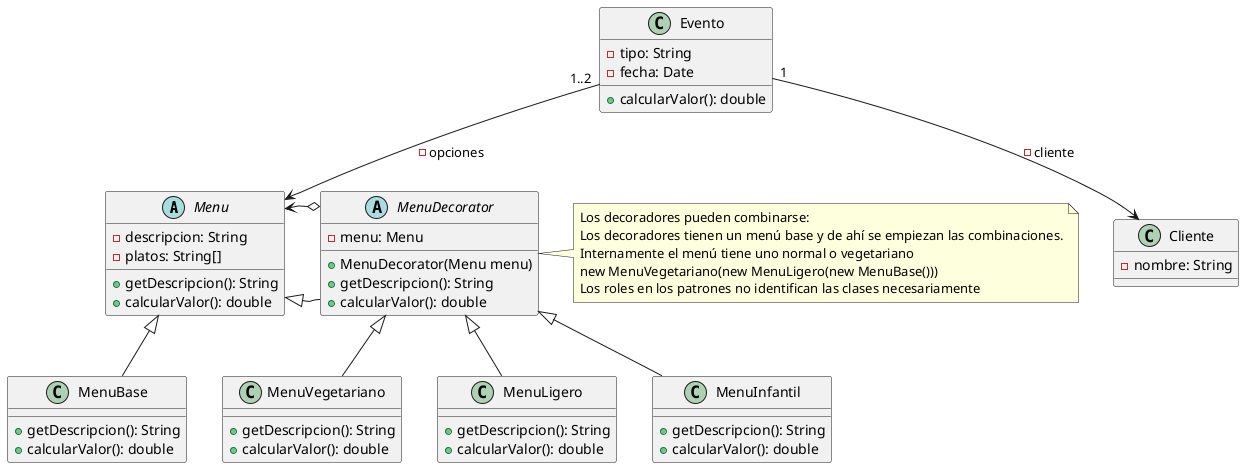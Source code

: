 @startuml
abstract class Menu {
    -descripcion: String
    -platos: String[]
    +getDescripcion(): String
    +calcularValor(): double
}

class MenuBase {
    +getDescripcion(): String
    +calcularValor(): double
}

abstract class MenuDecorator {
    -menu: Menu
    +MenuDecorator(Menu menu)
    +getDescripcion(): String
    +calcularValor(): double
}

class MenuVegetariano {
    +getDescripcion(): String
    +calcularValor(): double
}

class MenuLigero {
    +getDescripcion(): String
    +calcularValor(): double
}

class MenuInfantil {
    +getDescripcion(): String
    +calcularValor(): double
}

class Evento {
    -tipo: String
    -fecha: Date
    +calcularValor(): double
}

class Cliente {
    -nombre: String
}

Menu <|-- MenuBase
Menu <|-- MenuDecorator
MenuDecorator o-> Menu

MenuDecorator <|-- MenuVegetariano
MenuDecorator <|-- MenuLigero
MenuDecorator <|-- MenuInfantil

Evento "1..2" --> Menu : -opciones
Evento "1" --> Cliente : -cliente

note right of MenuDecorator
    Los decoradores pueden combinarse:
    Los decoradores tienen un menú base y de ahí se empiezan las combinaciones.
    Internamente el menú tiene uno normal o vegetariano
    new MenuVegetariano(new MenuLigero(new MenuBase()))
    Los roles en los patrones no identifican las clases necesariamente
end note
@enduml